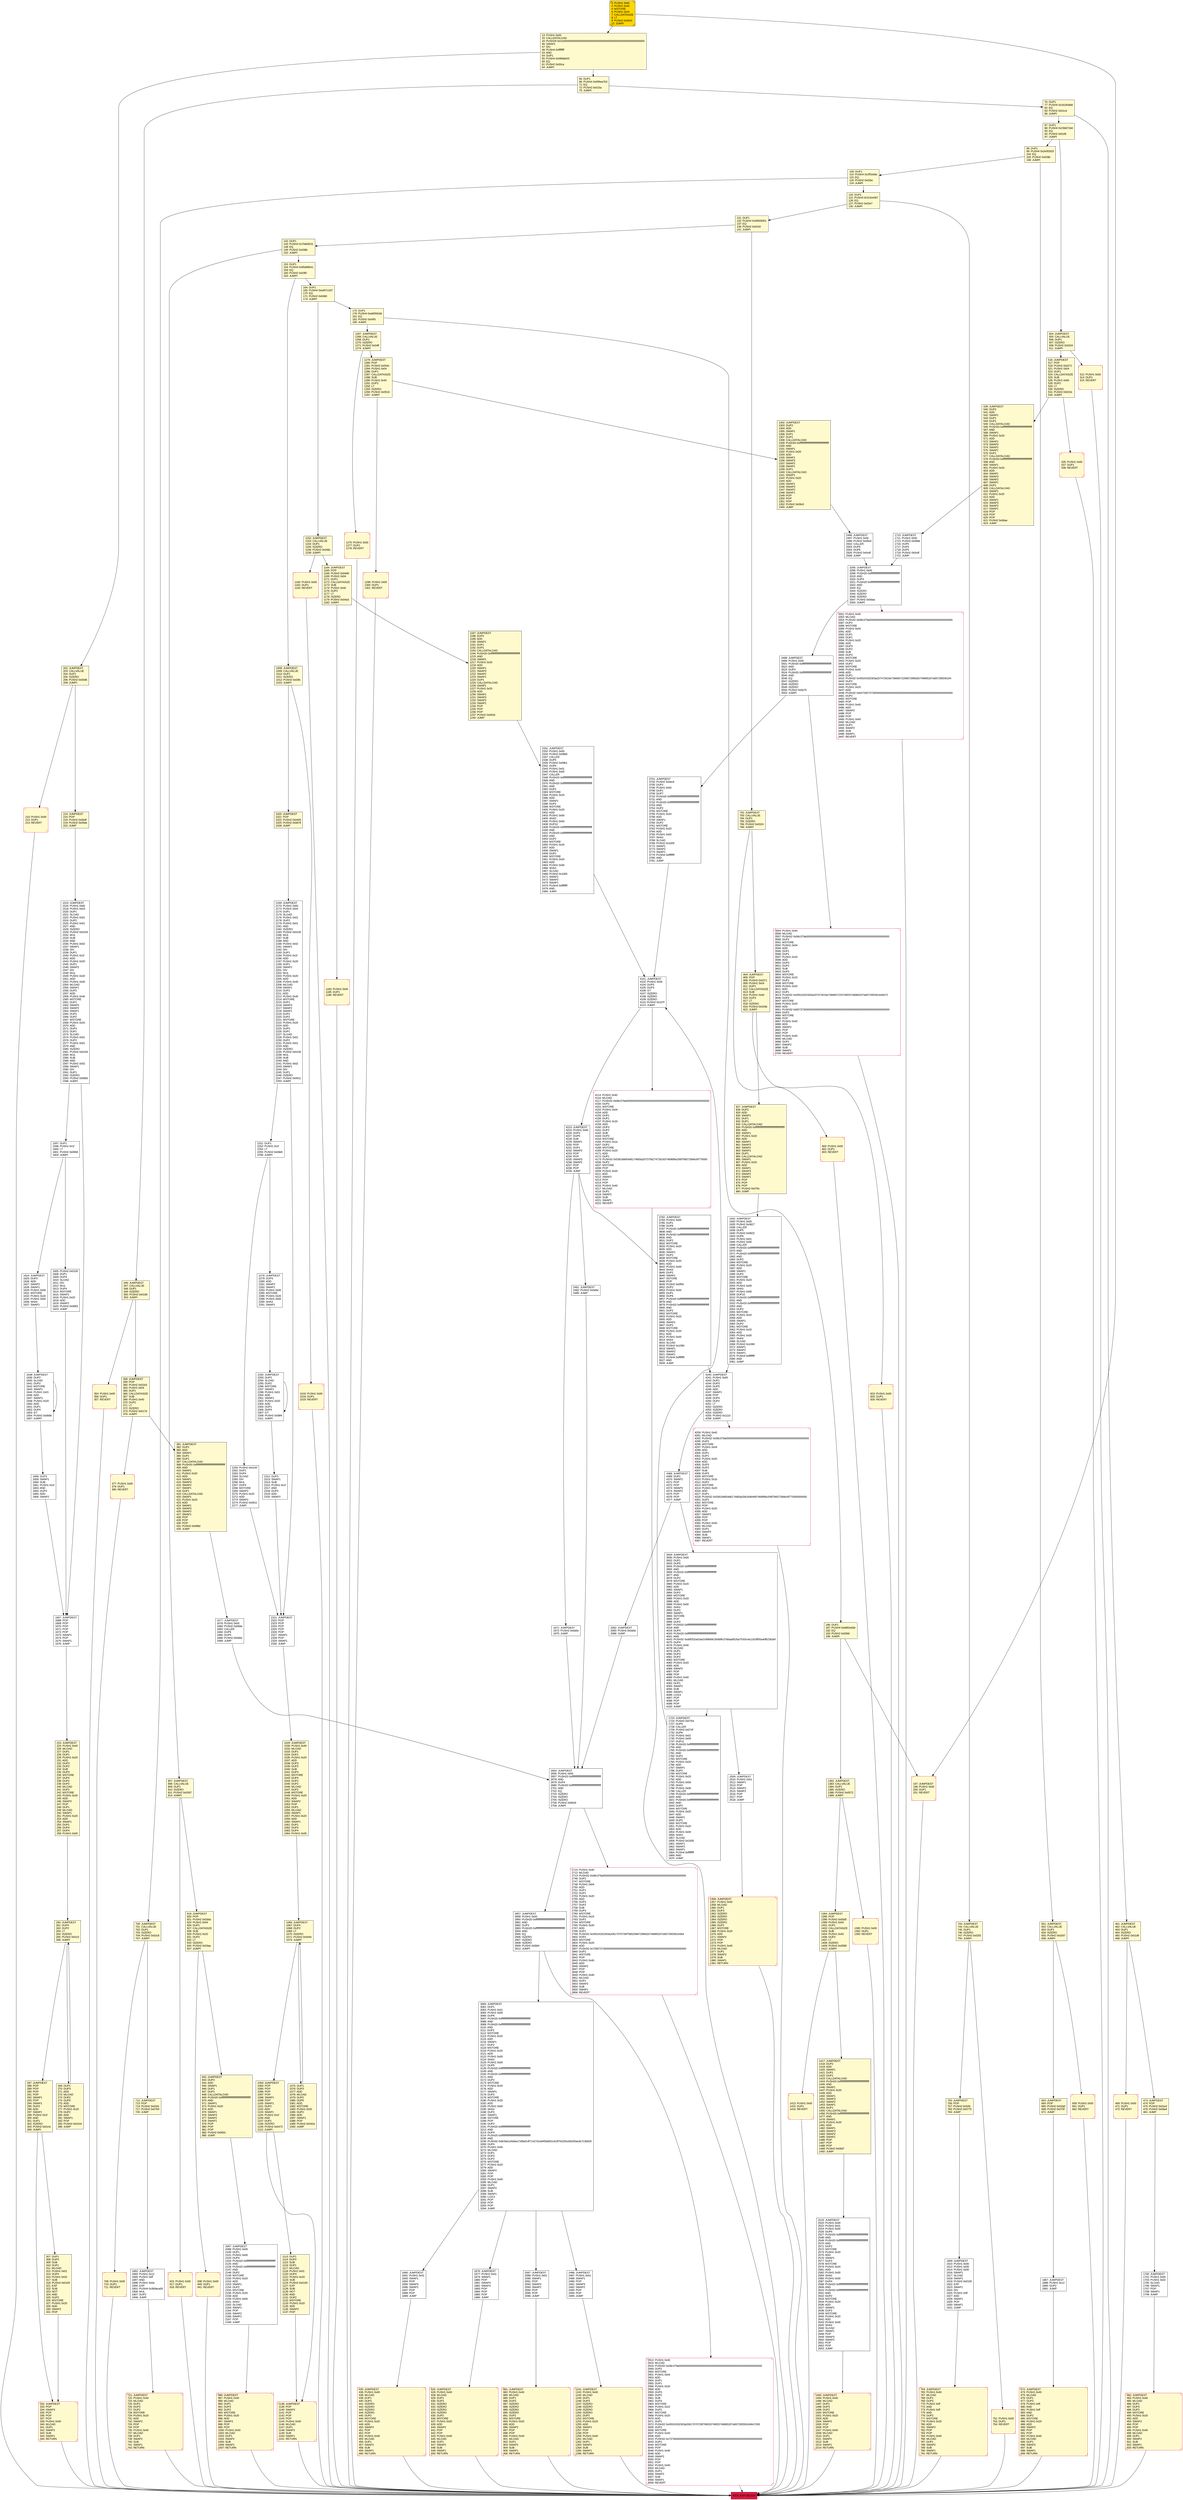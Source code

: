 digraph G {
bgcolor=transparent rankdir=UD;
node [shape=box style=filled color=black fillcolor=white fontname=arial fontcolor=black];
2654 [label="2654: JUMPDEST\l2655: PUSH1 0x00\l2657: PUSH20 0xffffffffffffffffffffffffffffffffffffffff\l2678: AND\l2679: DUP4\l2680: PUSH20 0xffffffffffffffffffffffffffffffffffffffff\l2701: AND\l2702: EQ\l2703: ISZERO\l2704: ISZERO\l2705: ISZERO\l2706: PUSH2 0x0b29\l2709: JUMPI\l" ];
651 [label="651: JUMPDEST\l652: CALLVALUE\l653: DUP1\l654: ISZERO\l655: PUSH2 0x0297\l658: JUMPI\l" fillcolor=lemonchiffon ];
346 [label="346: JUMPDEST\l347: CALLVALUE\l348: DUP1\l349: ISZERO\l350: PUSH2 0x0166\l353: JUMPI\l" fillcolor=lemonchiffon ];
938 [label="938: PUSH1 0x00\l940: DUP1\l941: REVERT\l" fillcolor=lemonchiffon shape=Msquare color=crimson ];
1394 [label="1394: JUMPDEST\l1395: POP\l1396: PUSH2 0x05d5\l1399: PUSH1 0x04\l1401: DUP1\l1402: CALLDATASIZE\l1403: SUB\l1404: PUSH1 0x40\l1406: DUP2\l1407: LT\l1408: ISZERO\l1409: PUSH2 0x0589\l1412: JUMPI\l" fillcolor=lemonchiffon ];
65 [label="65: DUP1\l66: PUSH4 0x095ea7b3\l71: EQ\l72: PUSH2 0x015a\l75: JUMPI\l" fillcolor=lemonchiffon ];
131 [label="131: DUP1\l132: PUSH4 0x39509351\l137: EQ\l138: PUSH2 0x0318\l141: JUMPI\l" fillcolor=lemonchiffon ];
712 [label="712: JUMPDEST\l713: POP\l714: PUSH2 0x02d1\l717: PUSH2 0x0764\l720: JUMP\l" fillcolor=lemonchiffon ];
214 [label="214: JUMPDEST\l215: POP\l216: PUSH2 0x00df\l219: PUSH2 0x05eb\l222: JUMP\l" fillcolor=lemonchiffon ];
672 [label="672: JUMPDEST\l673: PUSH1 0x40\l675: MLOAD\l676: DUP1\l677: DUP3\l678: PUSH1 0xff\l680: AND\l681: PUSH1 0xff\l683: AND\l684: DUP2\l685: MSTORE\l686: PUSH1 0x20\l688: ADD\l689: SWAP2\l690: POP\l691: POP\l692: PUSH1 0x40\l694: MLOAD\l695: DUP1\l696: SWAP2\l697: SUB\l698: SWAP1\l699: RETURN\l" fillcolor=lemonchiffon shape=Msquare color=crimson ];
1892 [label="1892: JUMPDEST\l1893: PUSH1 0x12\l1895: PUSH1 0xff\l1897: AND\l1898: PUSH1 0x0a\l1900: EXP\l1901: PUSH4 0x3b9aca00\l1906: MUL\l1907: DUP2\l1908: JUMP\l" ];
1279 [label="1279: JUMPDEST\l1280: POP\l1281: PUSH2 0x054c\l1284: PUSH1 0x04\l1286: DUP1\l1287: CALLDATASIZE\l1288: SUB\l1289: PUSH1 0x40\l1291: DUP2\l1292: LT\l1293: ISZERO\l1294: PUSH2 0x0516\l1297: JUMPI\l" fillcolor=lemonchiffon ];
2082 [label="2082: JUMPDEST\l2083: PUSH2 0x0a5e\l2086: JUMP\l" ];
4378 [label="4378: EXIT BLOCK\l" fillcolor=crimson ];
1093 [label="1093: JUMPDEST\l1094: POP\l1095: POP\l1096: POP\l1097: POP\l1098: SWAP1\l1099: POP\l1100: SWAP1\l1101: DUP2\l1102: ADD\l1103: SWAP1\l1104: PUSH1 0x1f\l1106: AND\l1107: DUP1\l1108: ISZERO\l1109: PUSH2 0x0472\l1112: JUMPI\l" fillcolor=lemonchiffon ];
2486 [label="2486: JUMPDEST\l2487: PUSH1 0x01\l2489: SWAP1\l2490: POP\l2491: SWAP3\l2492: SWAP2\l2493: POP\l2494: POP\l2495: JUMP\l" ];
2857 [label="2857: JUMPDEST\l2858: PUSH1 0x00\l2860: PUSH20 0xffffffffffffffffffffffffffffffffffffffff\l2881: AND\l2882: DUP3\l2883: PUSH20 0xffffffffffffffffffffffffffffffffffffffff\l2904: AND\l2905: EQ\l2906: ISZERO\l2907: ISZERO\l2908: ISZERO\l2909: PUSH2 0x0bf4\l2912: JUMPI\l" ];
792 [label="792: JUMPDEST\l793: CALLVALUE\l794: DUP1\l795: ISZERO\l796: PUSH2 0x0324\l799: JUMPI\l" fillcolor=lemonchiffon ];
539 [label="539: JUMPDEST\l540: DUP2\l541: ADD\l542: SWAP1\l543: DUP1\l544: DUP1\l545: CALLDATALOAD\l546: PUSH20 0xffffffffffffffffffffffffffffffffffffffff\l567: AND\l568: SWAP1\l569: PUSH1 0x20\l571: ADD\l572: SWAP1\l573: SWAP3\l574: SWAP2\l575: SWAP1\l576: DUP1\l577: CALLDATALOAD\l578: PUSH20 0xffffffffffffffffffffffffffffffffffffffff\l599: AND\l600: SWAP1\l601: PUSH1 0x20\l603: ADD\l604: SWAP1\l605: SWAP3\l606: SWAP2\l607: SWAP1\l608: DUP1\l609: CALLDATALOAD\l610: SWAP1\l611: PUSH1 0x20\l613: ADD\l614: SWAP1\l615: SWAP3\l616: SWAP2\l617: SWAP1\l618: POP\l619: POP\l620: POP\l621: PUSH2 0x06ae\l624: JUMP\l" fillcolor=lemonchiffon ];
1413 [label="1413: PUSH1 0x00\l1415: DUP1\l1416: REVERT\l" fillcolor=lemonchiffon shape=Msquare color=crimson ];
2321 [label="2321: JUMPDEST\l2322: POP\l2323: POP\l2324: POP\l2325: POP\l2326: POP\l2327: SWAP1\l2328: POP\l2329: SWAP1\l2330: JUMP\l" ];
1597 [label="1597: DUP1\l1598: PUSH1 0x1f\l1600: LT\l1601: PUSH2 0x0658\l1604: JUMPI\l" ];
1160 [label="1160: PUSH1 0x00\l1162: DUP1\l1163: REVERT\l" fillcolor=lemonchiffon shape=Msquare color=crimson ];
1932 [label="1932: JUMPDEST\l1933: PUSH1 0x00\l1935: PUSH2 0x0827\l1938: CALLER\l1939: DUP5\l1940: PUSH2 0x0822\l1943: DUP6\l1944: PUSH1 0x01\l1946: PUSH1 0x00\l1948: CALLER\l1949: PUSH20 0xffffffffffffffffffffffffffffffffffffffff\l1970: AND\l1971: PUSH20 0xffffffffffffffffffffffffffffffffffffffff\l1992: AND\l1993: DUP2\l1994: MSTORE\l1995: PUSH1 0x20\l1997: ADD\l1998: SWAP1\l1999: DUP2\l2000: MSTORE\l2001: PUSH1 0x20\l2003: ADD\l2004: PUSH1 0x00\l2006: SHA3\l2007: PUSH1 0x00\l2009: DUP10\l2010: PUSH20 0xffffffffffffffffffffffffffffffffffffffff\l2031: AND\l2032: PUSH20 0xffffffffffffffffffffffffffffffffffffffff\l2053: AND\l2054: DUP2\l2055: MSTORE\l2056: PUSH1 0x20\l2058: ADD\l2059: SWAP1\l2060: DUP2\l2061: MSTORE\l2062: PUSH1 0x20\l2064: ADD\l2065: PUSH1 0x00\l2067: SHA3\l2068: SLOAD\l2069: PUSH2 0x1090\l2072: SWAP1\l2073: SWAP2\l2074: SWAP1\l2075: PUSH4 0xffffffff\l2080: AND\l2081: JUMP\l" ];
1677 [label="1677: JUMPDEST\l1678: PUSH1 0x00\l1680: PUSH2 0x069a\l1683: CALLER\l1684: DUP5\l1685: DUP5\l1686: PUSH2 0x0a5e\l1689: JUMP\l" ];
4223 [label="4223: JUMPDEST\l4224: PUSH1 0x00\l4226: DUP3\l4227: DUP5\l4228: SUB\l4229: SWAP1\l4230: POP\l4231: DUP1\l4232: SWAP2\l4233: POP\l4234: POP\l4235: SWAP3\l4236: SWAP2\l4237: POP\l4238: POP\l4239: JUMP\l" ];
1066 [label="1066: JUMPDEST\l1067: DUP4\l1068: DUP2\l1069: LT\l1070: ISZERO\l1071: PUSH2 0x0445\l1074: JUMPI\l" fillcolor=lemonchiffon ];
2312 [label="2312: DUP3\l2313: SWAP1\l2314: SUB\l2315: PUSH1 0x1f\l2317: AND\l2318: DUP3\l2319: ADD\l2320: SWAP2\l" ];
1690 [label="1690: JUMPDEST\l1691: PUSH1 0x01\l1693: SWAP1\l1694: POP\l1695: SWAP3\l1696: SWAP2\l1697: POP\l1698: POP\l1699: JUMP\l" ];
659 [label="659: PUSH1 0x00\l661: DUP1\l662: REVERT\l" fillcolor=lemonchiffon shape=Msquare color=crimson ];
915 [label="915: PUSH1 0x00\l917: DUP1\l918: REVERT\l" fillcolor=lemonchiffon shape=Msquare color=crimson ];
1638 [label="1638: JUMPDEST\l1639: DUP2\l1640: SLOAD\l1641: DUP2\l1642: MSTORE\l1643: SWAP1\l1644: PUSH1 0x01\l1646: ADD\l1647: SWAP1\l1648: PUSH1 0x20\l1650: ADD\l1651: DUP1\l1652: DUP4\l1653: GT\l1654: PUSH2 0x0666\l1657: JUMPI\l" ];
663 [label="663: JUMPDEST\l664: POP\l665: PUSH2 0x02a0\l668: PUSH2 0x075f\l671: JUMP\l" fillcolor=lemonchiffon ];
307 [label="307: DUP1\l308: DUP3\l309: SUB\l310: DUP1\l311: MLOAD\l312: PUSH1 0x01\l314: DUP4\l315: PUSH1 0x20\l317: SUB\l318: PUSH2 0x0100\l321: EXP\l322: SUB\l323: NOT\l324: AND\l325: DUP2\l326: MSTORE\l327: PUSH1 0x20\l329: ADD\l330: SWAP2\l331: POP\l" fillcolor=lemonchiffon ];
1183 [label="1183: PUSH1 0x00\l1185: DUP1\l1186: REVERT\l" fillcolor=lemonchiffon shape=Msquare color=crimson ];
461 [label="461: JUMPDEST\l462: CALLVALUE\l463: DUP1\l464: ISZERO\l465: PUSH2 0x01d9\l468: JUMPI\l" fillcolor=lemonchiffon ];
1624 [label="1624: JUMPDEST\l1625: DUP3\l1626: ADD\l1627: SWAP2\l1628: SWAP1\l1629: PUSH1 0x00\l1631: MSTORE\l1632: PUSH1 0x20\l1634: PUSH1 0x00\l1636: SHA3\l1637: SWAP1\l" ];
1658 [label="1658: DUP3\l1659: SWAP1\l1660: SUB\l1661: PUSH1 0x1f\l1663: AND\l1664: DUP3\l1665: ADD\l1666: SWAP2\l" ];
473 [label="473: JUMPDEST\l474: POP\l475: PUSH2 0x01e2\l478: PUSH2 0x06a4\l481: JUMP\l" fillcolor=lemonchiffon ];
764 [label="764: JUMPDEST\l765: PUSH1 0x40\l767: MLOAD\l768: DUP1\l769: DUP3\l770: PUSH1 0xff\l772: AND\l773: PUSH1 0xff\l775: AND\l776: DUP2\l777: MSTORE\l778: PUSH1 0x20\l780: ADD\l781: SWAP2\l782: POP\l783: POP\l784: PUSH1 0x40\l786: MLOAD\l787: DUP1\l788: SWAP2\l789: SUB\l790: SWAP1\l791: RETURN\l" fillcolor=lemonchiffon shape=Msquare color=crimson ];
625 [label="625: JUMPDEST\l626: PUSH1 0x40\l628: MLOAD\l629: DUP1\l630: DUP3\l631: ISZERO\l632: ISZERO\l633: ISZERO\l634: ISZERO\l635: DUP2\l636: MSTORE\l637: PUSH1 0x20\l639: ADD\l640: SWAP2\l641: POP\l642: POP\l643: PUSH1 0x40\l645: MLOAD\l646: DUP1\l647: SWAP2\l648: SUB\l649: SWAP1\l650: RETURN\l" fillcolor=lemonchiffon shape=Msquare color=crimson ];
881 [label="881: JUMPDEST\l882: PUSH1 0x40\l884: MLOAD\l885: DUP1\l886: DUP3\l887: ISZERO\l888: ISZERO\l889: ISZERO\l890: ISZERO\l891: DUP2\l892: MSTORE\l893: PUSH1 0x20\l895: ADD\l896: SWAP2\l897: POP\l898: POP\l899: PUSH1 0x40\l901: MLOAD\l902: DUP1\l903: SWAP2\l904: SUB\l905: SWAP1\l906: RETURN\l" fillcolor=lemonchiffon shape=Msquare color=crimson ];
751 [label="751: PUSH1 0x00\l753: DUP1\l754: REVERT\l" fillcolor=lemonchiffon shape=Msquare color=crimson ];
2519 [label="2519: JUMPDEST\l2520: PUSH1 0x00\l2522: PUSH1 0x01\l2524: PUSH1 0x00\l2526: DUP5\l2527: PUSH20 0xffffffffffffffffffffffffffffffffffffffff\l2548: AND\l2549: PUSH20 0xffffffffffffffffffffffffffffffffffffffff\l2570: AND\l2571: DUP2\l2572: MSTORE\l2573: PUSH1 0x20\l2575: ADD\l2576: SWAP1\l2577: DUP2\l2578: MSTORE\l2579: PUSH1 0x20\l2581: ADD\l2582: PUSH1 0x00\l2584: SHA3\l2585: PUSH1 0x00\l2587: DUP4\l2588: PUSH20 0xffffffffffffffffffffffffffffffffffffffff\l2609: AND\l2610: PUSH20 0xffffffffffffffffffffffffffffffffffffffff\l2631: AND\l2632: DUP2\l2633: MSTORE\l2634: PUSH1 0x20\l2636: ADD\l2637: SWAP1\l2638: DUP2\l2639: MSTORE\l2640: PUSH1 0x20\l2642: ADD\l2643: PUSH1 0x00\l2645: SHA3\l2646: SLOAD\l2647: SWAP1\l2648: POP\l2649: SWAP3\l2650: SWAP2\l2651: POP\l2652: POP\l2653: JUMP\l" ];
482 [label="482: JUMPDEST\l483: PUSH1 0x40\l485: MLOAD\l486: DUP1\l487: DUP3\l488: DUP2\l489: MSTORE\l490: PUSH1 0x20\l492: ADD\l493: SWAP2\l494: POP\l495: POP\l496: PUSH1 0x40\l498: MLOAD\l499: DUP1\l500: SWAP2\l501: SUB\l502: SWAP1\l503: RETURN\l" fillcolor=lemonchiffon shape=Msquare color=crimson ];
1113 [label="1113: DUP1\l1114: DUP3\l1115: SUB\l1116: DUP1\l1117: MLOAD\l1118: PUSH1 0x01\l1120: DUP4\l1121: PUSH1 0x20\l1123: SUB\l1124: PUSH2 0x0100\l1127: EXP\l1128: SUB\l1129: NOT\l1130: AND\l1131: DUP2\l1132: MSTORE\l1133: PUSH1 0x20\l1135: ADD\l1136: SWAP2\l1137: POP\l" fillcolor=lemonchiffon ];
804 [label="804: JUMPDEST\l805: POP\l806: PUSH2 0x0371\l809: PUSH1 0x04\l811: DUP1\l812: CALLDATASIZE\l813: SUB\l814: PUSH1 0x40\l816: DUP2\l817: LT\l818: ISZERO\l819: PUSH2 0x033b\l822: JUMPI\l" fillcolor=lemonchiffon ];
1876 [label="1876: JUMPDEST\l1877: PUSH1 0x01\l1879: SWAP1\l1880: POP\l1881: SWAP4\l1882: SWAP3\l1883: POP\l1884: POP\l1885: POP\l1886: JUMP\l" ];
13 [label="13: PUSH1 0x00\l15: CALLDATALOAD\l16: PUSH29 0x0100000000000000000000000000000000000000000000000000000000\l46: SWAP1\l47: DIV\l48: PUSH4 0xffffffff\l53: AND\l54: DUP1\l55: PUSH4 0x06fdde03\l60: EQ\l61: PUSH2 0x00ca\l64: JUMPI\l" fillcolor=lemonchiffon ];
3701 [label="3701: JUMPDEST\l3702: PUSH2 0x0ec6\l3705: DUP2\l3706: PUSH1 0x00\l3708: DUP1\l3709: DUP7\l3710: PUSH20 0xffffffffffffffffffffffffffffffffffffffff\l3731: AND\l3732: PUSH20 0xffffffffffffffffffffffffffffffffffffffff\l3753: AND\l3754: DUP2\l3755: MSTORE\l3756: PUSH1 0x20\l3758: ADD\l3759: SWAP1\l3760: DUP2\l3761: MSTORE\l3762: PUSH1 0x20\l3764: ADD\l3765: PUSH1 0x00\l3767: SHA3\l3768: SLOAD\l3769: PUSH2 0x1005\l3772: SWAP1\l3773: SWAP2\l3774: SWAP1\l3775: PUSH4 0xffffffff\l3780: AND\l3781: JUMP\l" ];
153 [label="153: DUP1\l154: PUSH4 0x95d89b41\l159: EQ\l160: PUSH2 0x03f0\l163: JUMPI\l" fillcolor=lemonchiffon ];
1016 [label="1016: PUSH1 0x00\l1018: DUP1\l1019: REVERT\l" fillcolor=lemonchiffon shape=Msquare color=crimson ];
1275 [label="1275: PUSH1 0x00\l1277: DUP1\l1278: REVERT\l" fillcolor=lemonchiffon shape=Msquare color=crimson ];
721 [label="721: JUMPDEST\l722: PUSH1 0x40\l724: MLOAD\l725: DUP1\l726: DUP3\l727: DUP2\l728: MSTORE\l729: PUSH1 0x20\l731: ADD\l732: SWAP2\l733: POP\l734: POP\l735: PUSH1 0x40\l737: MLOAD\l738: DUP1\l739: SWAP2\l740: SUB\l741: SWAP1\l742: RETURN\l" fillcolor=lemonchiffon shape=Msquare color=crimson ];
1267 [label="1267: JUMPDEST\l1268: CALLVALUE\l1269: DUP1\l1270: ISZERO\l1271: PUSH2 0x04ff\l1274: JUMPI\l" fillcolor=lemonchiffon ];
2292 [label="2292: JUMPDEST\l2293: DUP2\l2294: SLOAD\l2295: DUP2\l2296: MSTORE\l2297: SWAP1\l2298: PUSH1 0x01\l2300: ADD\l2301: SWAP1\l2302: PUSH1 0x20\l2304: ADD\l2305: DUP1\l2306: DUP4\l2307: GT\l2308: PUSH2 0x08f4\l2311: JUMPI\l" ];
708 [label="708: PUSH1 0x00\l710: DUP1\l711: REVERT\l" fillcolor=lemonchiffon shape=Msquare color=crimson ];
3554 [label="3554: PUSH1 0x40\l3556: MLOAD\l3557: PUSH32 0x08c379a000000000000000000000000000000000000000000000000000000000\l3590: DUP2\l3591: MSTORE\l3592: PUSH1 0x04\l3594: ADD\l3595: DUP1\l3596: DUP1\l3597: PUSH1 0x20\l3599: ADD\l3600: DUP3\l3601: DUP2\l3602: SUB\l3603: DUP3\l3604: MSTORE\l3605: PUSH1 0x23\l3607: DUP2\l3608: MSTORE\l3609: PUSH1 0x20\l3611: ADD\l3612: DUP1\l3613: PUSH32 0x45524332303a207472616e7366657220746f20746865207a65726f2061646472\l3646: DUP2\l3647: MSTORE\l3648: PUSH1 0x20\l3650: ADD\l3651: PUSH32 0x6573730000000000000000000000000000000000000000000000000000000000\l3684: DUP2\l3685: MSTORE\l3686: POP\l3687: PUSH1 0x40\l3689: ADD\l3690: SWAP2\l3691: POP\l3692: POP\l3693: PUSH1 0x40\l3695: MLOAD\l3696: DUP1\l3697: SWAP2\l3698: SUB\l3699: SWAP1\l3700: REVERT\l" shape=Msquare color=crimson ];
1493 [label="1493: JUMPDEST\l1494: PUSH1 0x40\l1496: MLOAD\l1497: DUP1\l1498: DUP3\l1499: DUP2\l1500: MSTORE\l1501: PUSH1 0x20\l1503: ADD\l1504: SWAP2\l1505: POP\l1506: POP\l1507: PUSH1 0x40\l1509: MLOAD\l1510: DUP1\l1511: SWAP2\l1512: SUB\l1513: SWAP1\l1514: RETURN\l" fillcolor=lemonchiffon shape=Msquare color=crimson ];
4240 [label="4240: JUMPDEST\l4241: PUSH1 0x00\l4243: DUP1\l4244: DUP3\l4245: DUP5\l4246: ADD\l4247: SWAP1\l4248: POP\l4249: DUP4\l4250: DUP2\l4251: LT\l4252: ISZERO\l4253: ISZERO\l4254: ISZERO\l4255: PUSH2 0x1110\l4258: JUMPI\l" ];
2509 [label="2509: JUMPDEST\l2510: PUSH1 0x01\l2512: SWAP1\l2513: POP\l2514: SWAP3\l2515: SWAP2\l2516: POP\l2517: POP\l2518: JUMP\l" ];
186 [label="186: DUP1\l187: PUSH4 0xdd62ed3e\l192: EQ\l193: PUSH2 0x0566\l196: JUMPI\l" fillcolor=lemonchiffon ];
4114 [label="4114: PUSH1 0x40\l4116: MLOAD\l4117: PUSH32 0x08c379a000000000000000000000000000000000000000000000000000000000\l4150: DUP2\l4151: MSTORE\l4152: PUSH1 0x04\l4154: ADD\l4155: DUP1\l4156: DUP1\l4157: PUSH1 0x20\l4159: ADD\l4160: DUP3\l4161: DUP2\l4162: SUB\l4163: DUP3\l4164: MSTORE\l4165: PUSH1 0x1e\l4167: DUP2\l4168: MSTORE\l4169: PUSH1 0x20\l4171: ADD\l4172: DUP1\l4173: PUSH32 0x536166654d6174683a207375627472616374696f6e206f766572666c6f770000\l4206: DUP2\l4207: MSTORE\l4208: POP\l4209: PUSH1 0x20\l4211: ADD\l4212: SWAP2\l4213: POP\l4214: POP\l4215: PUSH1 0x40\l4217: MLOAD\l4218: DUP1\l4219: SWAP2\l4220: SUB\l4221: SWAP1\l4222: REVERT\l" shape=Msquare color=crimson ];
986 [label="986: JUMPDEST\l987: PUSH1 0x40\l989: MLOAD\l990: DUP1\l991: DUP3\l992: DUP2\l993: MSTORE\l994: PUSH1 0x20\l996: ADD\l997: SWAP2\l998: POP\l999: POP\l1000: PUSH1 0x40\l1002: MLOAD\l1003: DUP1\l1004: SWAP2\l1005: SUB\l1006: SWAP1\l1007: RETURN\l" fillcolor=lemonchiffon shape=Msquare color=crimson ];
1700 [label="1700: JUMPDEST\l1701: PUSH1 0x00\l1703: PUSH1 0x02\l1705: SLOAD\l1706: SWAP1\l1707: POP\l1708: SWAP1\l1709: JUMP\l" ];
1302 [label="1302: JUMPDEST\l1303: DUP2\l1304: ADD\l1305: SWAP1\l1306: DUP1\l1307: DUP1\l1308: CALLDATALOAD\l1309: PUSH20 0xffffffffffffffffffffffffffffffffffffffff\l1330: AND\l1331: SWAP1\l1332: PUSH1 0x20\l1334: ADD\l1335: SWAP1\l1336: SWAP3\l1337: SWAP2\l1338: SWAP1\l1339: DUP1\l1340: CALLDATALOAD\l1341: SWAP1\l1342: PUSH1 0x20\l1344: ADD\l1345: SWAP1\l1346: SWAP3\l1347: SWAP2\l1348: SWAP1\l1349: POP\l1350: POP\l1351: POP\l1352: PUSH2 0x09c0\l1355: JUMP\l" fillcolor=lemonchiffon ];
223 [label="223: JUMPDEST\l224: PUSH1 0x40\l226: MLOAD\l227: DUP1\l228: DUP1\l229: PUSH1 0x20\l231: ADD\l232: DUP3\l233: DUP2\l234: SUB\l235: DUP3\l236: MSTORE\l237: DUP4\l238: DUP2\l239: DUP2\l240: MLOAD\l241: DUP2\l242: MSTORE\l243: PUSH1 0x20\l245: ADD\l246: SWAP2\l247: POP\l248: DUP1\l249: MLOAD\l250: SWAP1\l251: PUSH1 0x20\l253: ADD\l254: SWAP1\l255: DUP1\l256: DUP4\l257: DUP4\l258: PUSH1 0x00\l" fillcolor=lemonchiffon ];
1723 [label="1723: JUMPDEST\l1724: PUSH2 0x0754\l1727: DUP5\l1728: CALLER\l1729: PUSH2 0x074f\l1732: DUP6\l1733: PUSH1 0x01\l1735: PUSH1 0x00\l1737: DUP11\l1738: PUSH20 0xffffffffffffffffffffffffffffffffffffffff\l1759: AND\l1760: PUSH20 0xffffffffffffffffffffffffffffffffffffffff\l1781: AND\l1782: DUP2\l1783: MSTORE\l1784: PUSH1 0x20\l1786: ADD\l1787: SWAP1\l1788: DUP2\l1789: MSTORE\l1790: PUSH1 0x20\l1792: ADD\l1793: PUSH1 0x00\l1795: SHA3\l1796: PUSH1 0x00\l1798: CALLER\l1799: PUSH20 0xffffffffffffffffffffffffffffffffffffffff\l1820: AND\l1821: PUSH20 0xffffffffffffffffffffffffffffffffffffffff\l1842: AND\l1843: DUP2\l1844: MSTORE\l1845: PUSH1 0x20\l1847: ADD\l1848: SWAP1\l1849: DUP2\l1850: MSTORE\l1851: PUSH1 0x20\l1853: ADD\l1854: PUSH1 0x00\l1856: SHA3\l1857: SLOAD\l1858: PUSH2 0x1005\l1861: SWAP1\l1862: SWAP2\l1863: SWAP1\l1864: PUSH4 0xffffffff\l1869: AND\l1870: JUMP\l" ];
1152 [label="1152: JUMPDEST\l1153: CALLVALUE\l1154: DUP1\l1155: ISZERO\l1156: PUSH2 0x048c\l1159: JUMPI\l" fillcolor=lemonchiffon ];
1356 [label="1356: JUMPDEST\l1357: PUSH1 0x40\l1359: MLOAD\l1360: DUP1\l1361: DUP3\l1362: ISZERO\l1363: ISZERO\l1364: ISZERO\l1365: ISZERO\l1366: DUP2\l1367: MSTORE\l1368: PUSH1 0x20\l1370: ADD\l1371: SWAP2\l1372: POP\l1373: POP\l1374: PUSH1 0x40\l1376: MLOAD\l1377: DUP1\l1378: SWAP2\l1379: SUB\l1380: SWAP1\l1381: RETURN\l" fillcolor=lemonchiffon shape=Msquare color=crimson ];
2913 [label="2913: PUSH1 0x40\l2915: MLOAD\l2916: PUSH32 0x08c379a000000000000000000000000000000000000000000000000000000000\l2949: DUP2\l2950: MSTORE\l2951: PUSH1 0x04\l2953: ADD\l2954: DUP1\l2955: DUP1\l2956: PUSH1 0x20\l2958: ADD\l2959: DUP3\l2960: DUP2\l2961: SUB\l2962: DUP3\l2963: MSTORE\l2964: PUSH1 0x22\l2966: DUP2\l2967: MSTORE\l2968: PUSH1 0x20\l2970: ADD\l2971: DUP1\l2972: PUSH32 0x45524332303a20617070726f766520746f20746865207a65726f206164647265\l3005: DUP2\l3006: MSTORE\l3007: PUSH1 0x20\l3009: ADD\l3010: PUSH32 0x7373000000000000000000000000000000000000000000000000000000000000\l3043: DUP2\l3044: MSTORE\l3045: POP\l3046: PUSH1 0x40\l3048: ADD\l3049: SWAP2\l3050: POP\l3051: POP\l3052: PUSH1 0x40\l3054: MLOAD\l3055: DUP1\l3056: SWAP2\l3057: SUB\l3058: SWAP1\l3059: REVERT\l" shape=Msquare color=crimson ];
202 [label="202: JUMPDEST\l203: CALLVALUE\l204: DUP1\l205: ISZERO\l206: PUSH2 0x00d6\l209: JUMPI\l" fillcolor=lemonchiffon ];
210 [label="210: PUSH1 0x00\l212: DUP1\l213: REVERT\l" fillcolor=lemonchiffon shape=Msquare color=crimson ];
469 [label="469: PUSH1 0x00\l471: DUP1\l472: REVERT\l" fillcolor=lemonchiffon shape=Msquare color=crimson ];
1871 [label="1871: JUMPDEST\l1872: PUSH2 0x0a5e\l1875: JUMP\l" ];
269 [label="269: DUP1\l270: DUP3\l271: ADD\l272: MLOAD\l273: DUP2\l274: DUP5\l275: ADD\l276: MSTORE\l277: PUSH1 0x20\l279: DUP2\l280: ADD\l281: SWAP1\l282: POP\l283: PUSH2 0x0104\l286: JUMP\l" fillcolor=lemonchiffon ];
358 [label="358: JUMPDEST\l359: POP\l360: PUSH2 0x01b3\l363: PUSH1 0x04\l365: DUP1\l366: CALLDATASIZE\l367: SUB\l368: PUSH1 0x40\l370: DUP2\l371: LT\l372: ISZERO\l373: PUSH2 0x017d\l376: JUMPI\l" fillcolor=lemonchiffon ];
942 [label="942: JUMPDEST\l943: DUP2\l944: ADD\l945: SWAP1\l946: DUP1\l947: DUP1\l948: CALLDATALOAD\l949: PUSH20 0xffffffffffffffffffffffffffffffffffffffff\l970: AND\l971: SWAP1\l972: PUSH1 0x20\l974: ADD\l975: SWAP1\l976: SWAP3\l977: SWAP2\l978: SWAP1\l979: POP\l980: POP\l981: POP\l982: PUSH2 0x0831\l985: JUMP\l" fillcolor=lemonchiffon ];
287 [label="287: JUMPDEST\l288: POP\l289: POP\l290: POP\l291: POP\l292: SWAP1\l293: POP\l294: SWAP1\l295: DUP2\l296: ADD\l297: SWAP1\l298: PUSH1 0x1f\l300: AND\l301: DUP1\l302: ISZERO\l303: PUSH2 0x014c\l306: JUMPI\l" fillcolor=lemonchiffon ];
2710 [label="2710: PUSH1 0x40\l2712: MLOAD\l2713: PUSH32 0x08c379a000000000000000000000000000000000000000000000000000000000\l2746: DUP2\l2747: MSTORE\l2748: PUSH1 0x04\l2750: ADD\l2751: DUP1\l2752: DUP1\l2753: PUSH1 0x20\l2755: ADD\l2756: DUP3\l2757: DUP2\l2758: SUB\l2759: DUP3\l2760: MSTORE\l2761: PUSH1 0x24\l2763: DUP2\l2764: MSTORE\l2765: PUSH1 0x20\l2767: ADD\l2768: DUP1\l2769: PUSH32 0x45524332303a20617070726f76652066726f6d20746865207a65726f20616464\l2802: DUP2\l2803: MSTORE\l2804: PUSH1 0x20\l2806: ADD\l2807: PUSH32 0x7265737300000000000000000000000000000000000000000000000000000000\l2840: DUP2\l2841: MSTORE\l2842: POP\l2843: PUSH1 0x40\l2845: ADD\l2846: SWAP2\l2847: POP\l2848: POP\l2849: PUSH1 0x40\l2851: MLOAD\l2852: DUP1\l2853: SWAP2\l2854: SUB\l2855: SWAP1\l2856: REVERT\l" shape=Msquare color=crimson ];
4368 [label="4368: JUMPDEST\l4369: DUP1\l4370: SWAP2\l4371: POP\l4372: POP\l4373: SWAP3\l4374: SWAP2\l4375: POP\l4376: POP\l4377: JUMP\l" ];
2496 [label="2496: JUMPDEST\l2497: PUSH1 0x00\l2499: PUSH2 0x09cd\l2502: CALLER\l2503: DUP5\l2504: DUP5\l2505: PUSH2 0x0cdf\l2508: JUMP\l" ];
800 [label="800: PUSH1 0x00\l802: DUP1\l803: REVERT\l" fillcolor=lemonchiffon shape=Msquare color=crimson ];
1710 [label="1710: JUMPDEST\l1711: PUSH1 0x00\l1713: PUSH2 0x06bb\l1716: DUP5\l1717: DUP5\l1718: DUP5\l1719: PUSH2 0x0cdf\l1722: JUMP\l" ];
1909 [label="1909: JUMPDEST\l1910: PUSH1 0x00\l1912: PUSH1 0x05\l1914: PUSH1 0x00\l1916: SWAP1\l1917: SLOAD\l1918: SWAP1\l1919: PUSH2 0x0100\l1922: EXP\l1923: SWAP1\l1924: DIV\l1925: PUSH1 0xff\l1927: AND\l1928: SWAP1\l1929: POP\l1930: SWAP1\l1931: JUMP\l" ];
3498 [label="3498: JUMPDEST\l3499: PUSH1 0x00\l3501: PUSH20 0xffffffffffffffffffffffffffffffffffffffff\l3522: AND\l3523: DUP3\l3524: PUSH20 0xffffffffffffffffffffffffffffffffffffffff\l3545: AND\l3546: EQ\l3547: ISZERO\l3548: ISZERO\l3549: ISZERO\l3550: PUSH2 0x0e75\l3553: JUMPI\l" ];
4259 [label="4259: PUSH1 0x40\l4261: MLOAD\l4262: PUSH32 0x08c379a000000000000000000000000000000000000000000000000000000000\l4295: DUP2\l4296: MSTORE\l4297: PUSH1 0x04\l4299: ADD\l4300: DUP1\l4301: DUP1\l4302: PUSH1 0x20\l4304: ADD\l4305: DUP3\l4306: DUP2\l4307: SUB\l4308: DUP3\l4309: MSTORE\l4310: PUSH1 0x1b\l4312: DUP2\l4313: MSTORE\l4314: PUSH1 0x20\l4316: ADD\l4317: DUP1\l4318: PUSH32 0x536166654d6174683a206164646974696f6e206f766572666c6f770000000000\l4351: DUP2\l4352: MSTORE\l4353: POP\l4354: PUSH1 0x20\l4356: ADD\l4357: SWAP2\l4358: POP\l4359: POP\l4360: PUSH1 0x40\l4362: MLOAD\l4363: DUP1\l4364: SWAP2\l4365: SUB\l4366: SWAP1\l4367: REVERT\l" shape=Msquare color=crimson ];
516 [label="516: JUMPDEST\l517: POP\l518: PUSH2 0x0271\l521: PUSH1 0x04\l523: DUP1\l524: CALLDATASIZE\l525: SUB\l526: PUSH1 0x60\l528: DUP2\l529: LT\l530: ISZERO\l531: PUSH2 0x021b\l534: JUMPI\l" fillcolor=lemonchiffon ];
2481 [label="2481: JUMPDEST\l2482: PUSH2 0x0a5e\l2485: JUMP\l" ];
381 [label="381: JUMPDEST\l382: DUP2\l383: ADD\l384: SWAP1\l385: DUP1\l386: DUP1\l387: CALLDATALOAD\l388: PUSH20 0xffffffffffffffffffffffffffffffffffffffff\l409: AND\l410: SWAP1\l411: PUSH1 0x20\l413: ADD\l414: SWAP1\l415: SWAP3\l416: SWAP2\l417: SWAP1\l418: DUP1\l419: CALLDATALOAD\l420: SWAP1\l421: PUSH1 0x20\l423: ADD\l424: SWAP1\l425: SWAP3\l426: SWAP2\l427: SWAP1\l428: POP\l429: POP\l430: POP\l431: PUSH2 0x068d\l434: JUMP\l" fillcolor=lemonchiffon ];
2087 [label="2087: JUMPDEST\l2088: PUSH1 0x01\l2090: SWAP1\l2091: POP\l2092: SWAP3\l2093: SWAP2\l2094: POP\l2095: POP\l2096: JUMP\l" ];
3060 [label="3060: JUMPDEST\l3061: DUP1\l3062: PUSH1 0x01\l3064: PUSH1 0x00\l3066: DUP6\l3067: PUSH20 0xffffffffffffffffffffffffffffffffffffffff\l3088: AND\l3089: PUSH20 0xffffffffffffffffffffffffffffffffffffffff\l3110: AND\l3111: DUP2\l3112: MSTORE\l3113: PUSH1 0x20\l3115: ADD\l3116: SWAP1\l3117: DUP2\l3118: MSTORE\l3119: PUSH1 0x20\l3121: ADD\l3122: PUSH1 0x00\l3124: SHA3\l3125: PUSH1 0x00\l3127: DUP5\l3128: PUSH20 0xffffffffffffffffffffffffffffffffffffffff\l3149: AND\l3150: PUSH20 0xffffffffffffffffffffffffffffffffffffffff\l3171: AND\l3172: DUP2\l3173: MSTORE\l3174: PUSH1 0x20\l3176: ADD\l3177: SWAP1\l3178: DUP2\l3179: MSTORE\l3180: PUSH1 0x20\l3182: ADD\l3183: PUSH1 0x00\l3185: SHA3\l3186: DUP2\l3187: SWAP1\l3188: SSTORE\l3189: POP\l3190: DUP2\l3191: PUSH20 0xffffffffffffffffffffffffffffffffffffffff\l3212: AND\l3213: DUP4\l3214: PUSH20 0xffffffffffffffffffffffffffffffffffffffff\l3235: AND\l3236: PUSH32 0x8c5be1e5ebec7d5bd14f71427d1e84f3dd0314c0f7b2291e5b200ac8c7c3b925\l3269: DUP4\l3270: PUSH1 0x40\l3272: MLOAD\l3273: DUP1\l3274: DUP3\l3275: DUP2\l3276: MSTORE\l3277: PUSH1 0x20\l3279: ADD\l3280: SWAP2\l3281: POP\l3282: POP\l3283: PUSH1 0x40\l3285: MLOAD\l3286: DUP1\l3287: SWAP2\l3288: SUB\l3289: SWAP1\l3290: LOG3\l3291: POP\l3292: POP\l3293: POP\l3294: JUMP\l" ];
109 [label="109: DUP1\l110: PUSH4 0x2ff2e9dc\l115: EQ\l116: PUSH2 0x02bc\l119: JUMPI\l" fillcolor=lemonchiffon ];
435 [label="435: JUMPDEST\l436: PUSH1 0x40\l438: MLOAD\l439: DUP1\l440: DUP3\l441: ISZERO\l442: ISZERO\l443: ISZERO\l444: ISZERO\l445: DUP2\l446: MSTORE\l447: PUSH1 0x20\l449: ADD\l450: SWAP2\l451: POP\l452: POP\l453: PUSH1 0x40\l455: MLOAD\l456: DUP1\l457: SWAP2\l458: SUB\l459: SWAP1\l460: RETURN\l" fillcolor=lemonchiffon shape=Msquare color=crimson ];
504 [label="504: JUMPDEST\l505: CALLVALUE\l506: DUP1\l507: ISZERO\l508: PUSH2 0x0204\l511: JUMPI\l" fillcolor=lemonchiffon ];
823 [label="823: PUSH1 0x00\l825: DUP1\l826: REVERT\l" fillcolor=lemonchiffon shape=Msquare color=crimson ];
175 [label="175: DUP1\l176: PUSH4 0xa9059cbb\l181: EQ\l182: PUSH2 0x04f3\l185: JUMPI\l" fillcolor=lemonchiffon ];
907 [label="907: JUMPDEST\l908: CALLVALUE\l909: DUP1\l910: ISZERO\l911: PUSH2 0x0397\l914: JUMPI\l" fillcolor=lemonchiffon ];
1515 [label="1515: JUMPDEST\l1516: PUSH1 0x60\l1518: PUSH1 0x03\l1520: DUP1\l1521: SLOAD\l1522: PUSH1 0x01\l1524: DUP2\l1525: PUSH1 0x01\l1527: AND\l1528: ISZERO\l1529: PUSH2 0x0100\l1532: MUL\l1533: SUB\l1534: AND\l1535: PUSH1 0x02\l1537: SWAP1\l1538: DIV\l1539: DUP1\l1540: PUSH1 0x1f\l1542: ADD\l1543: PUSH1 0x20\l1545: DUP1\l1546: SWAP2\l1547: DIV\l1548: MUL\l1549: PUSH1 0x20\l1551: ADD\l1552: PUSH1 0x40\l1554: MLOAD\l1555: SWAP1\l1556: DUP2\l1557: ADD\l1558: PUSH1 0x40\l1560: MSTORE\l1561: DUP1\l1562: SWAP3\l1563: SWAP2\l1564: SWAP1\l1565: DUP2\l1566: DUP2\l1567: MSTORE\l1568: PUSH1 0x20\l1570: ADD\l1571: DUP3\l1572: DUP1\l1573: SLOAD\l1574: PUSH1 0x01\l1576: DUP2\l1577: PUSH1 0x01\l1579: AND\l1580: ISZERO\l1581: PUSH2 0x0100\l1584: MUL\l1585: SUB\l1586: AND\l1587: PUSH1 0x02\l1589: SWAP1\l1590: DIV\l1591: DUP1\l1592: ISZERO\l1593: PUSH2 0x0683\l1596: JUMPI\l" ];
3929 [label="3929: JUMPDEST\l3930: PUSH1 0x00\l3932: DUP1\l3933: DUP5\l3934: PUSH20 0xffffffffffffffffffffffffffffffffffffffff\l3955: AND\l3956: PUSH20 0xffffffffffffffffffffffffffffffffffffffff\l3977: AND\l3978: DUP2\l3979: MSTORE\l3980: PUSH1 0x20\l3982: ADD\l3983: SWAP1\l3984: DUP2\l3985: MSTORE\l3986: PUSH1 0x20\l3988: ADD\l3989: PUSH1 0x00\l3991: SHA3\l3992: DUP2\l3993: SWAP1\l3994: SSTORE\l3995: POP\l3996: DUP2\l3997: PUSH20 0xffffffffffffffffffffffffffffffffffffffff\l4018: AND\l4019: DUP4\l4020: PUSH20 0xffffffffffffffffffffffffffffffffffffffff\l4041: AND\l4042: PUSH32 0xddf252ad1be2c89b69c2b068fc378daa952ba7f163c4a11628f55a4df523b3ef\l4075: DUP4\l4076: PUSH1 0x40\l4078: MLOAD\l4079: DUP1\l4080: DUP3\l4081: DUP2\l4082: MSTORE\l4083: PUSH1 0x20\l4085: ADD\l4086: SWAP2\l4087: POP\l4088: POP\l4089: PUSH1 0x40\l4091: MLOAD\l4092: DUP1\l4093: SWAP2\l4094: SUB\l4095: SWAP1\l4096: LOG3\l4097: POP\l4098: POP\l4099: POP\l4100: JUMP\l" ];
512 [label="512: PUSH1 0x00\l514: DUP1\l515: REVERT\l" fillcolor=lemonchiffon shape=Msquare color=crimson ];
98 [label="98: DUP1\l99: PUSH4 0x2e0f2625\l104: EQ\l105: PUSH2 0x028b\l108: JUMPI\l" fillcolor=lemonchiffon ];
2097 [label="2097: JUMPDEST\l2098: PUSH1 0x00\l2100: DUP1\l2101: PUSH1 0x00\l2103: DUP4\l2104: PUSH20 0xffffffffffffffffffffffffffffffffffffffff\l2125: AND\l2126: PUSH20 0xffffffffffffffffffffffffffffffffffffffff\l2147: AND\l2148: DUP2\l2149: MSTORE\l2150: PUSH1 0x20\l2152: ADD\l2153: SWAP1\l2154: DUP2\l2155: MSTORE\l2156: PUSH1 0x20\l2158: ADD\l2159: PUSH1 0x00\l2161: SHA3\l2162: SLOAD\l2163: SWAP1\l2164: POP\l2165: SWAP2\l2166: SWAP1\l2167: POP\l2168: JUMP\l" ];
3351 [label="3351: PUSH1 0x40\l3353: MLOAD\l3354: PUSH32 0x08c379a000000000000000000000000000000000000000000000000000000000\l3387: DUP2\l3388: MSTORE\l3389: PUSH1 0x04\l3391: ADD\l3392: DUP1\l3393: DUP1\l3394: PUSH1 0x20\l3396: ADD\l3397: DUP3\l3398: DUP2\l3399: SUB\l3400: DUP3\l3401: MSTORE\l3402: PUSH1 0x25\l3404: DUP2\l3405: MSTORE\l3406: PUSH1 0x20\l3408: ADD\l3409: DUP1\l3410: PUSH32 0x45524332303a207472616e736665722066726f6d20746865207a65726f206164\l3443: DUP2\l3444: MSTORE\l3445: PUSH1 0x20\l3447: ADD\l3448: PUSH32 0x6472657373000000000000000000000000000000000000000000000000000000\l3481: DUP2\l3482: MSTORE\l3483: POP\l3484: PUSH1 0x40\l3486: ADD\l3487: SWAP2\l3488: POP\l3489: POP\l3490: PUSH1 0x40\l3492: MLOAD\l3493: DUP1\l3494: SWAP2\l3495: SUB\l3496: SWAP1\l3497: REVERT\l" shape=Msquare color=crimson ];
2331 [label="2331: JUMPDEST\l2332: PUSH1 0x00\l2334: PUSH2 0x09b6\l2337: CALLER\l2338: DUP5\l2339: PUSH2 0x09b1\l2342: DUP6\l2343: PUSH1 0x01\l2345: PUSH1 0x00\l2347: CALLER\l2348: PUSH20 0xffffffffffffffffffffffffffffffffffffffff\l2369: AND\l2370: PUSH20 0xffffffffffffffffffffffffffffffffffffffff\l2391: AND\l2392: DUP2\l2393: MSTORE\l2394: PUSH1 0x20\l2396: ADD\l2397: SWAP1\l2398: DUP2\l2399: MSTORE\l2400: PUSH1 0x20\l2402: ADD\l2403: PUSH1 0x00\l2405: SHA3\l2406: PUSH1 0x00\l2408: DUP10\l2409: PUSH20 0xffffffffffffffffffffffffffffffffffffffff\l2430: AND\l2431: PUSH20 0xffffffffffffffffffffffffffffffffffffffff\l2452: AND\l2453: DUP2\l2454: MSTORE\l2455: PUSH1 0x20\l2457: ADD\l2458: SWAP1\l2459: DUP2\l2460: MSTORE\l2461: PUSH1 0x20\l2463: ADD\l2464: PUSH1 0x00\l2466: SHA3\l2467: SLOAD\l2468: PUSH2 0x1005\l2471: SWAP1\l2472: SWAP2\l2473: SWAP1\l2474: PUSH4 0xffffffff\l2479: AND\l2480: JUMP\l" ];
3295 [label="3295: JUMPDEST\l3296: PUSH1 0x00\l3298: PUSH20 0xffffffffffffffffffffffffffffffffffffffff\l3319: AND\l3320: DUP4\l3321: PUSH20 0xffffffffffffffffffffffffffffffffffffffff\l3342: AND\l3343: EQ\l3344: ISZERO\l3345: ISZERO\l3346: ISZERO\l3347: PUSH2 0x0daa\l3350: JUMPI\l" ];
1298 [label="1298: PUSH1 0x00\l1300: DUP1\l1301: REVERT\l" fillcolor=lemonchiffon shape=Msquare color=crimson ];
1029 [label="1029: JUMPDEST\l1030: PUSH1 0x40\l1032: MLOAD\l1033: DUP1\l1034: DUP1\l1035: PUSH1 0x20\l1037: ADD\l1038: DUP3\l1039: DUP2\l1040: SUB\l1041: DUP3\l1042: MSTORE\l1043: DUP4\l1044: DUP2\l1045: DUP2\l1046: MLOAD\l1047: DUP2\l1048: MSTORE\l1049: PUSH1 0x20\l1051: ADD\l1052: SWAP2\l1053: POP\l1054: DUP1\l1055: MLOAD\l1056: SWAP1\l1057: PUSH1 0x20\l1059: ADD\l1060: SWAP1\l1061: DUP1\l1062: DUP4\l1063: DUP4\l1064: PUSH1 0x00\l" fillcolor=lemonchiffon ];
535 [label="535: PUSH1 0x00\l537: DUP1\l538: REVERT\l" fillcolor=lemonchiffon shape=Msquare color=crimson ];
1667 [label="1667: JUMPDEST\l1668: POP\l1669: POP\l1670: POP\l1671: POP\l1672: POP\l1673: SWAP1\l1674: POP\l1675: SWAP1\l1676: JUMP\l" ];
4101 [label="4101: JUMPDEST\l4102: PUSH1 0x00\l4104: DUP3\l4105: DUP3\l4106: GT\l4107: ISZERO\l4108: ISZERO\l4109: ISZERO\l4110: PUSH2 0x107f\l4113: JUMPI\l" ];
1008 [label="1008: JUMPDEST\l1009: CALLVALUE\l1010: DUP1\l1011: ISZERO\l1012: PUSH2 0x03fc\l1015: JUMPI\l" fillcolor=lemonchiffon ];
1164 [label="1164: JUMPDEST\l1165: POP\l1166: PUSH2 0x04d9\l1169: PUSH1 0x04\l1171: DUP1\l1172: CALLDATASIZE\l1173: SUB\l1174: PUSH1 0x40\l1176: DUP2\l1177: LT\l1178: ISZERO\l1179: PUSH2 0x04a3\l1182: JUMPI\l" fillcolor=lemonchiffon ];
197 [label="197: JUMPDEST\l198: PUSH1 0x00\l200: DUP1\l201: REVERT\l" fillcolor=lemonchiffon shape=Msquare color=crimson ];
76 [label="76: DUP1\l77: PUSH4 0x18160ddd\l82: EQ\l83: PUSH2 0x01cd\l86: JUMPI\l" fillcolor=lemonchiffon ];
354 [label="354: PUSH1 0x00\l356: DUP1\l357: REVERT\l" fillcolor=lemonchiffon shape=Msquare color=crimson ];
1020 [label="1020: JUMPDEST\l1021: POP\l1022: PUSH2 0x0405\l1025: PUSH2 0x0879\l1028: JUMP\l" fillcolor=lemonchiffon ];
164 [label="164: DUP1\l165: PUSH4 0xa457c2d7\l170: EQ\l171: PUSH2 0x0480\l174: JUMPI\l" fillcolor=lemonchiffon ];
743 [label="743: JUMPDEST\l744: CALLVALUE\l745: DUP1\l746: ISZERO\l747: PUSH2 0x02f3\l750: JUMPI\l" fillcolor=lemonchiffon ];
1390 [label="1390: PUSH1 0x00\l1392: DUP1\l1393: REVERT\l" fillcolor=lemonchiffon shape=Msquare color=crimson ];
3782 [label="3782: JUMPDEST\l3783: PUSH1 0x00\l3785: DUP1\l3786: DUP6\l3787: PUSH20 0xffffffffffffffffffffffffffffffffffffffff\l3808: AND\l3809: PUSH20 0xffffffffffffffffffffffffffffffffffffffff\l3830: AND\l3831: DUP2\l3832: MSTORE\l3833: PUSH1 0x20\l3835: ADD\l3836: SWAP1\l3837: DUP2\l3838: MSTORE\l3839: PUSH1 0x20\l3841: ADD\l3842: PUSH1 0x00\l3844: SHA3\l3845: DUP2\l3846: SWAP1\l3847: SSTORE\l3848: POP\l3849: PUSH2 0x0f59\l3852: DUP2\l3853: PUSH1 0x00\l3855: DUP1\l3856: DUP6\l3857: PUSH20 0xffffffffffffffffffffffffffffffffffffffff\l3878: AND\l3879: PUSH20 0xffffffffffffffffffffffffffffffffffffffff\l3900: AND\l3901: DUP2\l3902: MSTORE\l3903: PUSH1 0x20\l3905: ADD\l3906: SWAP1\l3907: DUP2\l3908: MSTORE\l3909: PUSH1 0x20\l3911: ADD\l3912: PUSH1 0x00\l3914: SHA3\l3915: SLOAD\l3916: PUSH2 0x1090\l3919: SWAP1\l3920: SWAP2\l3921: SWAP1\l3922: PUSH4 0xffffffff\l3927: AND\l3928: JUMP\l" ];
2251 [label="2251: DUP1\l2252: PUSH1 0x1f\l2254: LT\l2255: PUSH2 0x08e6\l2258: JUMPI\l" ];
1382 [label="1382: JUMPDEST\l1383: CALLVALUE\l1384: DUP1\l1385: ISZERO\l1386: PUSH2 0x0572\l1389: JUMPI\l" fillcolor=lemonchiffon ];
332 [label="332: JUMPDEST\l333: POP\l334: SWAP3\l335: POP\l336: POP\l337: POP\l338: PUSH1 0x40\l340: MLOAD\l341: DUP1\l342: SWAP2\l343: SUB\l344: SWAP1\l345: RETURN\l" fillcolor=lemonchiffon shape=Msquare color=crimson ];
1887 [label="1887: JUMPDEST\l1888: PUSH1 0x12\l1890: DUP2\l1891: JUMP\l" ];
377 [label="377: PUSH1 0x00\l379: DUP1\l380: REVERT\l" fillcolor=lemonchiffon shape=Msquare color=crimson ];
0 [label="0: PUSH1 0x80\l2: PUSH1 0x40\l4: MSTORE\l5: PUSH1 0x04\l7: CALLDATASIZE\l8: LT\l9: PUSH2 0x00c5\l12: JUMPI\l" fillcolor=lemonchiffon shape=Msquare fillcolor=gold ];
87 [label="87: DUP1\l88: PUSH4 0x23b872dd\l93: EQ\l94: PUSH2 0x01f8\l97: JUMPI\l" fillcolor=lemonchiffon ];
1417 [label="1417: JUMPDEST\l1418: DUP2\l1419: ADD\l1420: SWAP1\l1421: DUP1\l1422: DUP1\l1423: CALLDATALOAD\l1424: PUSH20 0xffffffffffffffffffffffffffffffffffffffff\l1445: AND\l1446: SWAP1\l1447: PUSH1 0x20\l1449: ADD\l1450: SWAP1\l1451: SWAP3\l1452: SWAP2\l1453: SWAP1\l1454: DUP1\l1455: CALLDATALOAD\l1456: PUSH20 0xffffffffffffffffffffffffffffffffffffffff\l1477: AND\l1478: SWAP1\l1479: PUSH1 0x20\l1481: ADD\l1482: SWAP1\l1483: SWAP3\l1484: SWAP2\l1485: SWAP1\l1486: POP\l1487: POP\l1488: POP\l1489: PUSH2 0x09d7\l1492: JUMP\l" fillcolor=lemonchiffon ];
260 [label="260: JUMPDEST\l261: DUP4\l262: DUP2\l263: LT\l264: ISZERO\l265: PUSH2 0x011f\l268: JUMPI\l" fillcolor=lemonchiffon ];
1241 [label="1241: JUMPDEST\l1242: PUSH1 0x40\l1244: MLOAD\l1245: DUP1\l1246: DUP3\l1247: ISZERO\l1248: ISZERO\l1249: ISZERO\l1250: ISZERO\l1251: DUP2\l1252: MSTORE\l1253: PUSH1 0x20\l1255: ADD\l1256: SWAP2\l1257: POP\l1258: POP\l1259: PUSH1 0x40\l1261: MLOAD\l1262: DUP1\l1263: SWAP2\l1264: SUB\l1265: SWAP1\l1266: RETURN\l" fillcolor=lemonchiffon shape=Msquare color=crimson ];
120 [label="120: DUP1\l121: PUSH4 0x313ce567\l126: EQ\l127: PUSH2 0x02e7\l130: JUMPI\l" fillcolor=lemonchiffon ];
1138 [label="1138: JUMPDEST\l1139: POP\l1140: SWAP3\l1141: POP\l1142: POP\l1143: POP\l1144: PUSH1 0x40\l1146: MLOAD\l1147: DUP1\l1148: SWAP2\l1149: SUB\l1150: SWAP1\l1151: RETURN\l" fillcolor=lemonchiffon shape=Msquare color=crimson ];
755 [label="755: JUMPDEST\l756: POP\l757: PUSH2 0x02fc\l760: PUSH2 0x0775\l763: JUMP\l" fillcolor=lemonchiffon ];
1075 [label="1075: DUP1\l1076: DUP3\l1077: ADD\l1078: MLOAD\l1079: DUP2\l1080: DUP5\l1081: ADD\l1082: MSTORE\l1083: PUSH1 0x20\l1085: DUP2\l1086: ADD\l1087: SWAP1\l1088: POP\l1089: PUSH2 0x042a\l1092: JUMP\l" fillcolor=lemonchiffon ];
1605 [label="1605: PUSH2 0x0100\l1608: DUP1\l1609: DUP4\l1610: SLOAD\l1611: DIV\l1612: MUL\l1613: DUP4\l1614: MSTORE\l1615: SWAP2\l1616: PUSH1 0x20\l1618: ADD\l1619: SWAP2\l1620: PUSH2 0x0683\l1623: JUMP\l" ];
919 [label="919: JUMPDEST\l920: POP\l921: PUSH2 0x03da\l924: PUSH1 0x04\l926: DUP1\l927: CALLDATASIZE\l928: SUB\l929: PUSH1 0x20\l931: DUP2\l932: LT\l933: ISZERO\l934: PUSH2 0x03ae\l937: JUMPI\l" fillcolor=lemonchiffon ];
2169 [label="2169: JUMPDEST\l2170: PUSH1 0x60\l2172: PUSH1 0x04\l2174: DUP1\l2175: SLOAD\l2176: PUSH1 0x01\l2178: DUP2\l2179: PUSH1 0x01\l2181: AND\l2182: ISZERO\l2183: PUSH2 0x0100\l2186: MUL\l2187: SUB\l2188: AND\l2189: PUSH1 0x02\l2191: SWAP1\l2192: DIV\l2193: DUP1\l2194: PUSH1 0x1f\l2196: ADD\l2197: PUSH1 0x20\l2199: DUP1\l2200: SWAP2\l2201: DIV\l2202: MUL\l2203: PUSH1 0x20\l2205: ADD\l2206: PUSH1 0x40\l2208: MLOAD\l2209: SWAP1\l2210: DUP2\l2211: ADD\l2212: PUSH1 0x40\l2214: MSTORE\l2215: DUP1\l2216: SWAP3\l2217: SWAP2\l2218: SWAP1\l2219: DUP2\l2220: DUP2\l2221: MSTORE\l2222: PUSH1 0x20\l2224: ADD\l2225: DUP3\l2226: DUP1\l2227: SLOAD\l2228: PUSH1 0x01\l2230: DUP2\l2231: PUSH1 0x01\l2233: AND\l2234: ISZERO\l2235: PUSH2 0x0100\l2238: MUL\l2239: SUB\l2240: AND\l2241: PUSH1 0x02\l2243: SWAP1\l2244: DIV\l2245: DUP1\l2246: ISZERO\l2247: PUSH2 0x0911\l2250: JUMPI\l" ];
1187 [label="1187: JUMPDEST\l1188: DUP2\l1189: ADD\l1190: SWAP1\l1191: DUP1\l1192: DUP1\l1193: CALLDATALOAD\l1194: PUSH20 0xffffffffffffffffffffffffffffffffffffffff\l1215: AND\l1216: SWAP1\l1217: PUSH1 0x20\l1219: ADD\l1220: SWAP1\l1221: SWAP3\l1222: SWAP2\l1223: SWAP1\l1224: DUP1\l1225: CALLDATALOAD\l1226: SWAP1\l1227: PUSH1 0x20\l1229: ADD\l1230: SWAP1\l1231: SWAP3\l1232: SWAP2\l1233: SWAP1\l1234: POP\l1235: POP\l1236: POP\l1237: PUSH2 0x091b\l1240: JUMP\l" fillcolor=lemonchiffon ];
827 [label="827: JUMPDEST\l828: DUP2\l829: ADD\l830: SWAP1\l831: DUP1\l832: DUP1\l833: CALLDATALOAD\l834: PUSH20 0xffffffffffffffffffffffffffffffffffffffff\l855: AND\l856: SWAP1\l857: PUSH1 0x20\l859: ADD\l860: SWAP1\l861: SWAP3\l862: SWAP2\l863: SWAP1\l864: DUP1\l865: CALLDATALOAD\l866: SWAP1\l867: PUSH1 0x20\l869: ADD\l870: SWAP1\l871: SWAP3\l872: SWAP2\l873: SWAP1\l874: POP\l875: POP\l876: POP\l877: PUSH2 0x078c\l880: JUMP\l" fillcolor=lemonchiffon ];
2259 [label="2259: PUSH2 0x0100\l2262: DUP1\l2263: DUP4\l2264: SLOAD\l2265: DIV\l2266: MUL\l2267: DUP4\l2268: MSTORE\l2269: SWAP2\l2270: PUSH1 0x20\l2272: ADD\l2273: SWAP2\l2274: PUSH2 0x0911\l2277: JUMP\l" ];
142 [label="142: DUP1\l143: PUSH4 0x70a08231\l148: EQ\l149: PUSH2 0x038b\l152: JUMPI\l" fillcolor=lemonchiffon ];
2278 [label="2278: JUMPDEST\l2279: DUP3\l2280: ADD\l2281: SWAP2\l2282: SWAP1\l2283: PUSH1 0x00\l2285: MSTORE\l2286: PUSH1 0x20\l2288: PUSH1 0x00\l2290: SHA3\l2291: SWAP1\l" ];
700 [label="700: JUMPDEST\l701: CALLVALUE\l702: DUP1\l703: ISZERO\l704: PUSH2 0x02c8\l707: JUMPI\l" fillcolor=lemonchiffon ];
1638 -> 1638;
2292 -> 2292;
202 -> 210;
65 -> 346;
712 -> 1892;
672 -> 4378;
0 -> 197;
3295 -> 3351;
1382 -> 1390;
1876 -> 625;
2169 -> 2251;
13 -> 202;
1183 -> 4378;
2251 -> 2259;
659 -> 4378;
98 -> 109;
1066 -> 1093;
1677 -> 2654;
2251 -> 2278;
131 -> 792;
504 -> 512;
2496 -> 3295;
1160 -> 4378;
3295 -> 3498;
1020 -> 2169;
2519 -> 1493;
1700 -> 482;
1275 -> 4378;
1093 -> 1113;
1932 -> 4240;
1164 -> 1187;
764 -> 4378;
751 -> 4378;
625 -> 4378;
1605 -> 1667;
13 -> 65;
109 -> 120;
210 -> 4378;
2913 -> 4378;
142 -> 907;
2857 -> 2913;
1638 -> 1658;
4114 -> 4378;
1871 -> 2654;
721 -> 4378;
461 -> 473;
1892 -> 721;
1267 -> 1279;
2654 -> 2710;
1008 -> 1020;
346 -> 358;
708 -> 4378;
3554 -> 4378;
1164 -> 1183;
919 -> 942;
2481 -> 2654;
214 -> 1515;
3060 -> 2486;
2321 -> 1029;
2857 -> 3060;
260 -> 287;
4101 -> 4223;
142 -> 153;
381 -> 1677;
804 -> 827;
516 -> 539;
1279 -> 1298;
535 -> 4378;
1417 -> 2519;
164 -> 1152;
1113 -> 1138;
1515 -> 1597;
512 -> 4378;
1690 -> 435;
1887 -> 672;
2087 -> 881;
804 -> 823;
2097 -> 986;
65 -> 76;
942 -> 2097;
1723 -> 4101;
3060 -> 1876;
4101 -> 4114;
663 -> 1887;
3701 -> 4101;
4368 -> 3929;
120 -> 131;
307 -> 332;
153 -> 1008;
1093 -> 1138;
1138 -> 4378;
131 -> 142;
2486 -> 1241;
919 -> 938;
175 -> 186;
76 -> 461;
1241 -> 4378;
3060 -> 2087;
938 -> 4378;
2312 -> 2321;
2509 -> 1356;
2082 -> 2654;
504 -> 516;
2331 -> 4101;
76 -> 87;
4240 -> 4368;
2654 -> 2857;
743 -> 755;
120 -> 743;
915 -> 4378;
473 -> 1700;
1515 -> 1667;
1394 -> 1413;
651 -> 663;
651 -> 659;
1710 -> 3295;
1267 -> 1275;
1413 -> 4378;
516 -> 535;
287 -> 307;
1016 -> 4378;
87 -> 504;
461 -> 469;
482 -> 4378;
2292 -> 2312;
881 -> 4378;
1152 -> 1160;
4223 -> 1871;
164 -> 175;
1187 -> 2331;
202 -> 214;
4368 -> 2082;
2710 -> 4378;
1597 -> 1624;
755 -> 1909;
1356 -> 4378;
907 -> 919;
469 -> 4378;
109 -> 700;
1624 -> 1638;
792 -> 804;
986 -> 4378;
1279 -> 1302;
1493 -> 4378;
87 -> 98;
743 -> 751;
1029 -> 1066;
823 -> 4378;
223 -> 260;
0 -> 13;
153 -> 164;
4259 -> 4378;
260 -> 269;
269 -> 260;
435 -> 4378;
700 -> 708;
800 -> 4378;
2278 -> 2292;
792 -> 800;
98 -> 651;
4223 -> 2481;
539 -> 1710;
186 -> 197;
907 -> 915;
1298 -> 4378;
3782 -> 4240;
287 -> 332;
358 -> 377;
3351 -> 4378;
186 -> 1382;
3060 -> 1690;
377 -> 4378;
1597 -> 1605;
346 -> 354;
332 -> 4378;
1152 -> 1164;
1909 -> 764;
3498 -> 3701;
2259 -> 2321;
1390 -> 4378;
2169 -> 2321;
827 -> 1932;
354 -> 4378;
1382 -> 1394;
1667 -> 223;
197 -> 4378;
1066 -> 1075;
1075 -> 1066;
4223 -> 3782;
1008 -> 1016;
3498 -> 3554;
1394 -> 1417;
1302 -> 2496;
4240 -> 4259;
700 -> 712;
3929 -> 1723;
1658 -> 1667;
175 -> 1267;
3929 -> 2509;
358 -> 381;
}